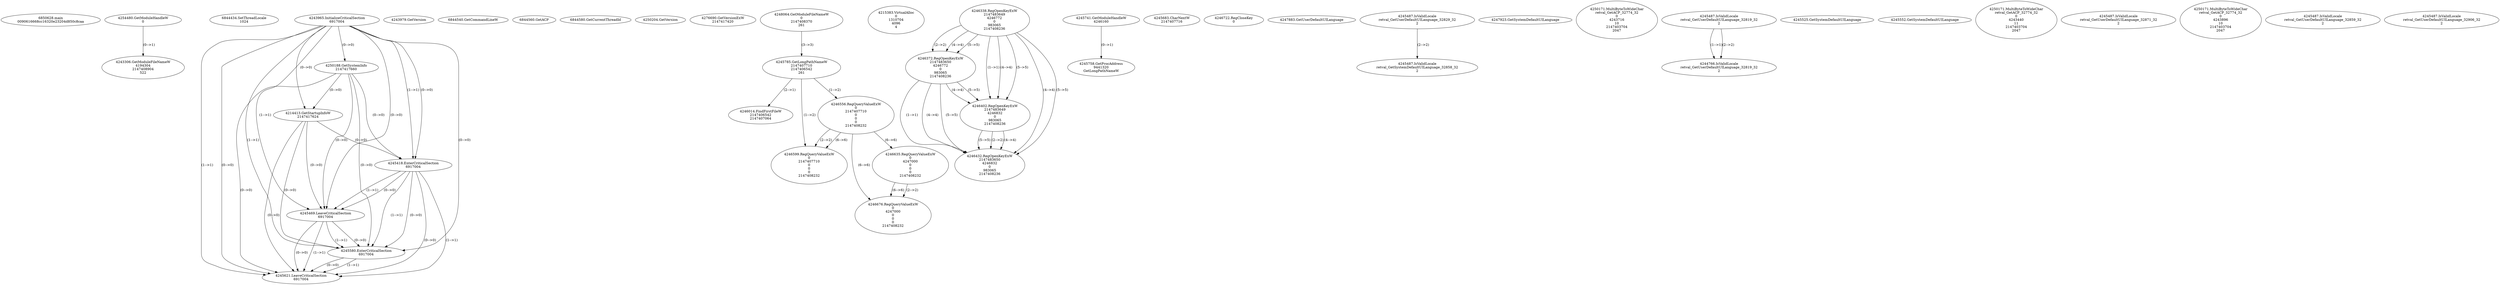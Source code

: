 // Global SCDG with merge call
digraph {
	0 [label="6850628.main
0090616668cc16320e23204d850c8caa"]
	1 [label="4254480.GetModuleHandleW
0"]
	2 [label="6844434.SetThreadLocale
1024"]
	3 [label="4243965.InitializeCriticalSection
6917004"]
	4 [label="4243979.GetVersion
"]
	5 [label="4250188.GetSystemInfo
2147417660"]
	3 -> 5 [label="(0-->0)"]
	6 [label="6844540.GetCommandLineW
"]
	7 [label="4214413.GetStartupInfoW
2147417624"]
	3 -> 7 [label="(0-->0)"]
	5 -> 7 [label="(0-->0)"]
	8 [label="6844560.GetACP
"]
	9 [label="6844580.GetCurrentThreadId
"]
	10 [label="4250204.GetVersion
"]
	11 [label="4276690.GetVersionExW
2147417420"]
	12 [label="4243306.GetModuleFileNameW
4194304
2147408904
522"]
	1 -> 12 [label="(0-->1)"]
	13 [label="4248064.GetModuleFileNameW
0
2147408370
261"]
	14 [label="4215383.VirtualAlloc
0
1310704
4096
4"]
	15 [label="4246338.RegOpenKeyExW
2147483649
4246772
0
983065
2147408236"]
	16 [label="4246372.RegOpenKeyExW
2147483650
4246772
0
983065
2147408236"]
	15 -> 16 [label="(2-->2)"]
	15 -> 16 [label="(4-->4)"]
	15 -> 16 [label="(5-->5)"]
	17 [label="4245741.GetModuleHandleW
4246160"]
	18 [label="4245758.GetProcAddress
9441320
GetLongPathNameW"]
	17 -> 18 [label="(0-->1)"]
	19 [label="4245785.GetLongPathNameW
2147407710
2147406542
261"]
	13 -> 19 [label="(3-->3)"]
	20 [label="4245683.CharNextW
2147407716"]
	21 [label="4246014.FindFirstFileW
2147406542
2147407064"]
	19 -> 21 [label="(2-->1)"]
	22 [label="4246556.RegQueryValueExW
0
2147407710
0
0
0
2147408232"]
	19 -> 22 [label="(1-->2)"]
	23 [label="4246635.RegQueryValueExW
0
4247000
0
0
0
2147408232"]
	22 -> 23 [label="(6-->6)"]
	24 [label="4246722.RegCloseKey
0"]
	25 [label="4247883.GetUserDefaultUILanguage
"]
	26 [label="4245418.EnterCriticalSection
6917004"]
	3 -> 26 [label="(1-->1)"]
	3 -> 26 [label="(0-->0)"]
	5 -> 26 [label="(0-->0)"]
	7 -> 26 [label="(0-->0)"]
	27 [label="4245469.LeaveCriticalSection
6917004"]
	3 -> 27 [label="(1-->1)"]
	26 -> 27 [label="(1-->1)"]
	3 -> 27 [label="(0-->0)"]
	5 -> 27 [label="(0-->0)"]
	7 -> 27 [label="(0-->0)"]
	26 -> 27 [label="(0-->0)"]
	28 [label="4245487.IsValidLocale
retval_GetUserDefaultUILanguage_32829_32
2"]
	29 [label="4245580.EnterCriticalSection
6917004"]
	3 -> 29 [label="(1-->1)"]
	26 -> 29 [label="(1-->1)"]
	27 -> 29 [label="(1-->1)"]
	3 -> 29 [label="(0-->0)"]
	5 -> 29 [label="(0-->0)"]
	7 -> 29 [label="(0-->0)"]
	26 -> 29 [label="(0-->0)"]
	27 -> 29 [label="(0-->0)"]
	30 [label="4245621.LeaveCriticalSection
6917004"]
	3 -> 30 [label="(1-->1)"]
	26 -> 30 [label="(1-->1)"]
	27 -> 30 [label="(1-->1)"]
	29 -> 30 [label="(1-->1)"]
	3 -> 30 [label="(0-->0)"]
	5 -> 30 [label="(0-->0)"]
	7 -> 30 [label="(0-->0)"]
	26 -> 30 [label="(0-->0)"]
	27 -> 30 [label="(0-->0)"]
	29 -> 30 [label="(0-->0)"]
	31 [label="4247923.GetSystemDefaultUILanguage
"]
	32 [label="4245487.IsValidLocale
retval_GetSystemDefaultUILanguage_32858_32
2"]
	28 -> 32 [label="(2-->2)"]
	33 [label="4250171.MultiByteToWideChar
retval_GetACP_32774_32
0
4243716
10
2147403704
2047"]
	34 [label="4246599.RegQueryValueExW
0
2147407710
0
0
0
2147408232"]
	19 -> 34 [label="(1-->2)"]
	22 -> 34 [label="(2-->2)"]
	22 -> 34 [label="(6-->6)"]
	35 [label="4245487.IsValidLocale
retval_GetUserDefaultUILanguage_32819_32
2"]
	36 [label="4244766.IsValidLocale
retval_GetUserDefaultUILanguage_32819_32
2"]
	35 -> 36 [label="(1-->1)"]
	35 -> 36 [label="(2-->2)"]
	37 [label="4245525.GetSystemDefaultUILanguage
"]
	38 [label="4245552.GetSystemDefaultUILanguage
"]
	39 [label="4250171.MultiByteToWideChar
retval_GetACP_32774_32
0
4243440
11
2147403704
2047"]
	40 [label="4245487.IsValidLocale
retval_GetUserDefaultUILanguage_32871_32
2"]
	41 [label="4250171.MultiByteToWideChar
retval_GetACP_32774_32
0
4243896
10
2147403704
2047"]
	42 [label="4246402.RegOpenKeyExW
2147483649
4246832
0
983065
2147408236"]
	15 -> 42 [label="(1-->1)"]
	15 -> 42 [label="(4-->4)"]
	16 -> 42 [label="(4-->4)"]
	15 -> 42 [label="(5-->5)"]
	16 -> 42 [label="(5-->5)"]
	43 [label="4246432.RegOpenKeyExW
2147483650
4246832
0
983065
2147408236"]
	16 -> 43 [label="(1-->1)"]
	42 -> 43 [label="(2-->2)"]
	15 -> 43 [label="(4-->4)"]
	16 -> 43 [label="(4-->4)"]
	42 -> 43 [label="(4-->4)"]
	15 -> 43 [label="(5-->5)"]
	16 -> 43 [label="(5-->5)"]
	42 -> 43 [label="(5-->5)"]
	44 [label="4246676.RegQueryValueExW
0
4247000
0
0
0
2147408232"]
	23 -> 44 [label="(2-->2)"]
	22 -> 44 [label="(6-->6)"]
	23 -> 44 [label="(6-->6)"]
	45 [label="4245487.IsValidLocale
retval_GetUserDefaultUILanguage_32859_32
2"]
	46 [label="4245487.IsValidLocale
retval_GetUserDefaultUILanguage_32906_32
2"]
}
